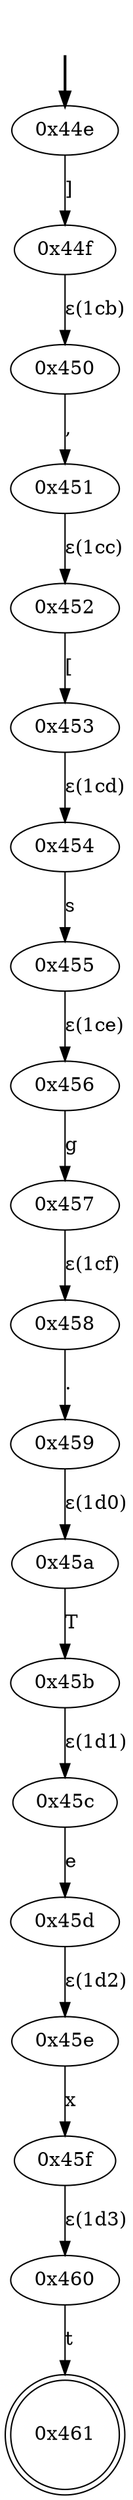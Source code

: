 digraph {
	fake [style=invisible]
	"0x44e" [root=true]
	"0x44f"
	"0x450"
	"0x451"
	"0x452"
	"0x453"
	"0x454"
	"0x455"
	"0x456"
	"0x457"
	"0x458"
	"0x459"
	"0x45a"
	"0x45b"
	"0x45c"
	"0x45d"
	"0x45e"
	"0x45f"
	"0x460"
	"0x461" [shape=doublecircle]
	fake -> "0x44e" [style=bold]
	"0x44e" -> "0x44f" [label="]"]
	"0x450" -> "0x451" [label=","]
	"0x44f" -> "0x450" [label="ε(1cb)"]
	"0x452" -> "0x453" [label="["]
	"0x451" -> "0x452" [label="ε(1cc)"]
	"0x454" -> "0x455" [label=s]
	"0x453" -> "0x454" [label="ε(1cd)"]
	"0x456" -> "0x457" [label=g]
	"0x455" -> "0x456" [label="ε(1ce)"]
	"0x458" -> "0x459" [label="."]
	"0x457" -> "0x458" [label="ε(1cf)"]
	"0x45a" -> "0x45b" [label=T]
	"0x459" -> "0x45a" [label="ε(1d0)"]
	"0x45c" -> "0x45d" [label=e]
	"0x45b" -> "0x45c" [label="ε(1d1)"]
	"0x45e" -> "0x45f" [label=x]
	"0x45d" -> "0x45e" [label="ε(1d2)"]
	"0x460" -> "0x461" [label=t]
	"0x45f" -> "0x460" [label="ε(1d3)"]
}
